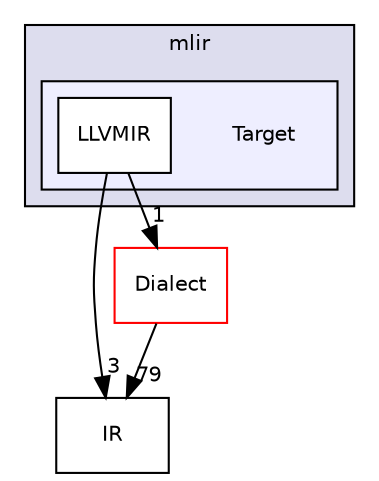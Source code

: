 digraph "include/mlir/Target" {
  bgcolor=transparent;
  compound=true
  node [ fontsize="10", fontname="Helvetica"];
  edge [ labelfontsize="10", labelfontname="Helvetica"];
  subgraph clusterdir_5654f77406fb9ceec87e68ef828ceea2 {
    graph [ bgcolor="#ddddee", pencolor="black", label="mlir" fontname="Helvetica", fontsize="10", URL="dir_5654f77406fb9ceec87e68ef828ceea2.html"]
  subgraph clusterdir_e350390f37204b20a5be47a406c54ddd {
    graph [ bgcolor="#eeeeff", pencolor="black", label="" URL="dir_e350390f37204b20a5be47a406c54ddd.html"];
    dir_e350390f37204b20a5be47a406c54ddd [shape=plaintext label="Target"];
    dir_b808e701192d909e8d445339c9bbdeb2 [shape=box label="LLVMIR" color="black" fillcolor="white" style="filled" URL="dir_b808e701192d909e8d445339c9bbdeb2.html"];
  }
  }
  dir_84ef7c054b4edc3447cfba80cee80f65 [shape=box label="IR" URL="dir_84ef7c054b4edc3447cfba80cee80f65.html"];
  dir_d07a6fac82475a065a3b2953573f00a0 [shape=box label="Dialect" color="red" URL="dir_d07a6fac82475a065a3b2953573f00a0.html"];
  dir_b808e701192d909e8d445339c9bbdeb2->dir_84ef7c054b4edc3447cfba80cee80f65 [headlabel="3", labeldistance=1.5 headhref="dir_000048_000032.html"];
  dir_b808e701192d909e8d445339c9bbdeb2->dir_d07a6fac82475a065a3b2953573f00a0 [headlabel="1", labeldistance=1.5 headhref="dir_000048_000005.html"];
  dir_d07a6fac82475a065a3b2953573f00a0->dir_84ef7c054b4edc3447cfba80cee80f65 [headlabel="79", labeldistance=1.5 headhref="dir_000005_000032.html"];
}
